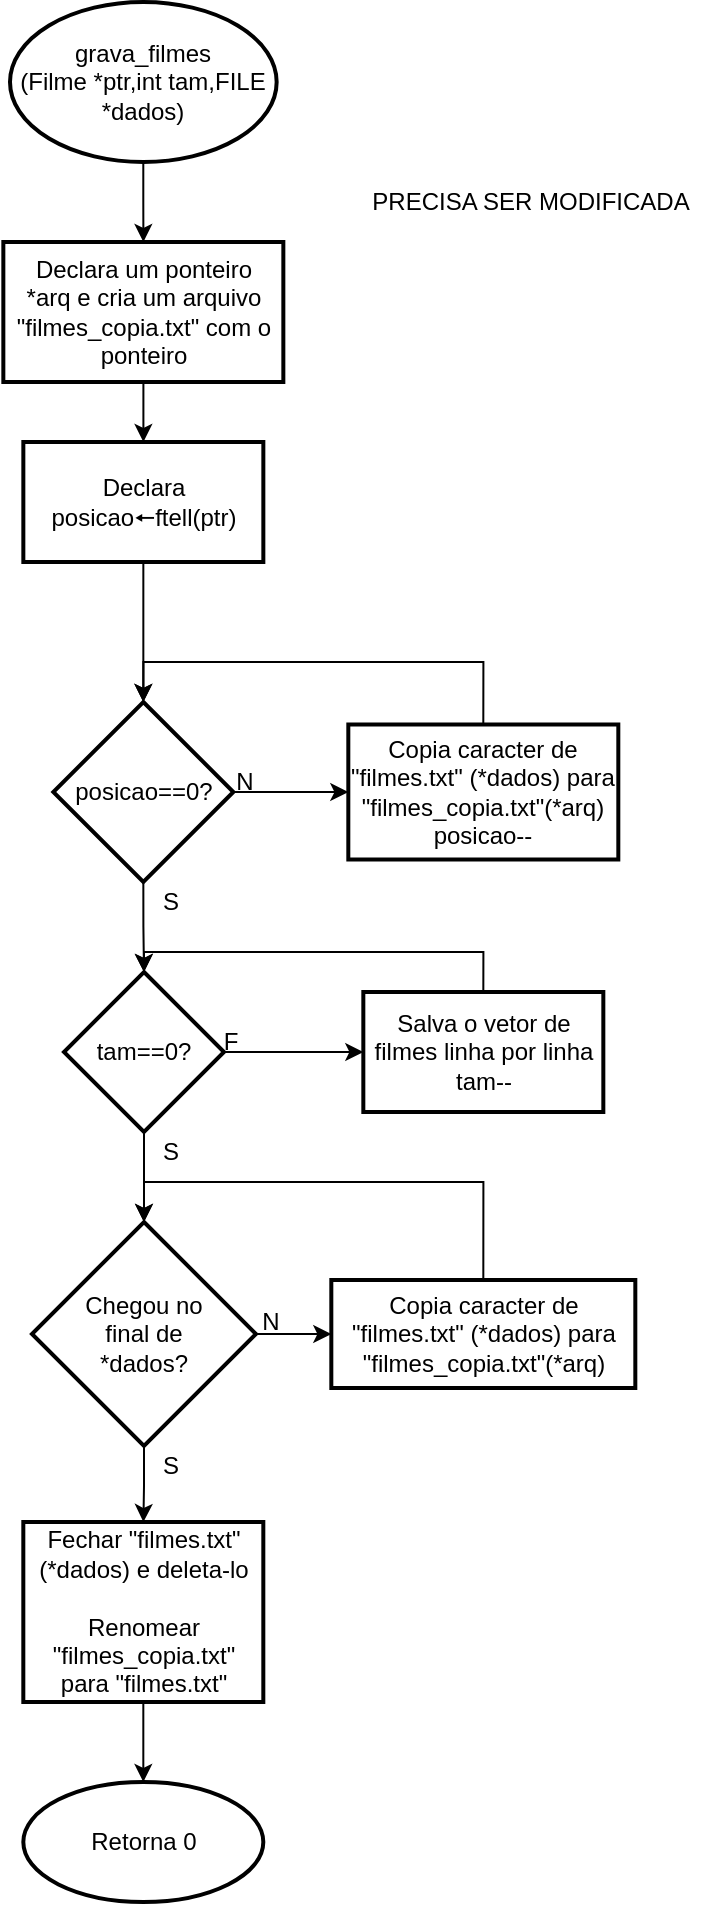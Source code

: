 <mxfile version="16.1.2" type="device"><diagram id="mSKZEvpQcY-o4UJTQBTM" name="Página-1"><mxGraphModel dx="1102" dy="553" grid="1" gridSize="10" guides="1" tooltips="1" connect="1" arrows="1" fold="1" page="1" pageScale="1" pageWidth="827" pageHeight="1169" math="0" shadow="0"><root><mxCell id="0"/><mxCell id="1" parent="0"/><mxCell id="dNWGIJvHqVUyf6Vo1CNz-11" value="" style="edgeStyle=orthogonalEdgeStyle;rounded=0;orthogonalLoop=1;jettySize=auto;html=1;" parent="1" source="dNWGIJvHqVUyf6Vo1CNz-1" target="dNWGIJvHqVUyf6Vo1CNz-10" edge="1"><mxGeometry relative="1" as="geometry"/></mxCell><mxCell id="dNWGIJvHqVUyf6Vo1CNz-1" value="grava_filmes&lt;br&gt;(Filme *ptr,int tam,FILE *dados)" style="strokeWidth=2;html=1;shape=mxgraph.flowchart.start_1;whiteSpace=wrap;" parent="1" vertex="1"><mxGeometry x="30" y="20" width="133.33" height="80" as="geometry"/></mxCell><mxCell id="dNWGIJvHqVUyf6Vo1CNz-9" value="" style="edgeStyle=orthogonalEdgeStyle;rounded=0;orthogonalLoop=1;jettySize=auto;html=1;" parent="1" source="dNWGIJvHqVUyf6Vo1CNz-6" target="dNWGIJvHqVUyf6Vo1CNz-8" edge="1"><mxGeometry relative="1" as="geometry"/></mxCell><mxCell id="dNWGIJvHqVUyf6Vo1CNz-27" value="" style="edgeStyle=orthogonalEdgeStyle;rounded=0;orthogonalLoop=1;jettySize=auto;html=1;" parent="1" source="dNWGIJvHqVUyf6Vo1CNz-6" target="dNWGIJvHqVUyf6Vo1CNz-26" edge="1"><mxGeometry relative="1" as="geometry"/></mxCell><mxCell id="dNWGIJvHqVUyf6Vo1CNz-6" value="tam==0?" style="rhombus;whiteSpace=wrap;html=1;strokeWidth=2;" parent="1" vertex="1"><mxGeometry x="56.995" y="505" width="80" height="80" as="geometry"/></mxCell><mxCell id="dNWGIJvHqVUyf6Vo1CNz-25" style="edgeStyle=orthogonalEdgeStyle;rounded=0;orthogonalLoop=1;jettySize=auto;html=1;exitX=0.5;exitY=0;exitDx=0;exitDy=0;entryX=0.5;entryY=0;entryDx=0;entryDy=0;" parent="1" source="dNWGIJvHqVUyf6Vo1CNz-8" target="dNWGIJvHqVUyf6Vo1CNz-6" edge="1"><mxGeometry relative="1" as="geometry"/></mxCell><mxCell id="dNWGIJvHqVUyf6Vo1CNz-8" value="Salva o vetor de filmes linha por linha&lt;br&gt;tam--" style="whiteSpace=wrap;html=1;strokeWidth=2;" parent="1" vertex="1"><mxGeometry x="206.665" y="515" width="120" height="60" as="geometry"/></mxCell><mxCell id="dNWGIJvHqVUyf6Vo1CNz-13" value="" style="edgeStyle=orthogonalEdgeStyle;rounded=0;orthogonalLoop=1;jettySize=auto;html=1;" parent="1" source="dNWGIJvHqVUyf6Vo1CNz-10" target="dNWGIJvHqVUyf6Vo1CNz-12" edge="1"><mxGeometry relative="1" as="geometry"/></mxCell><mxCell id="dNWGIJvHqVUyf6Vo1CNz-10" value="Declara um ponteiro&lt;br&gt;*arq e cria um arquivo &quot;filmes_copia.txt&quot; com o ponteiro" style="whiteSpace=wrap;html=1;strokeWidth=2;" parent="1" vertex="1"><mxGeometry x="26.67" y="140" width="140" height="70" as="geometry"/></mxCell><mxCell id="dNWGIJvHqVUyf6Vo1CNz-17" value="" style="edgeStyle=orthogonalEdgeStyle;rounded=0;orthogonalLoop=1;jettySize=auto;html=1;" parent="1" source="dNWGIJvHqVUyf6Vo1CNz-12" target="dNWGIJvHqVUyf6Vo1CNz-16" edge="1"><mxGeometry relative="1" as="geometry"/></mxCell><mxCell id="dNWGIJvHqVUyf6Vo1CNz-12" value="Declara&lt;br&gt;posicao🠔ftell(ptr)" style="whiteSpace=wrap;html=1;strokeWidth=2;" parent="1" vertex="1"><mxGeometry x="36.67" y="240" width="120" height="60" as="geometry"/></mxCell><mxCell id="dNWGIJvHqVUyf6Vo1CNz-19" value="" style="edgeStyle=orthogonalEdgeStyle;rounded=0;orthogonalLoop=1;jettySize=auto;html=1;" parent="1" source="dNWGIJvHqVUyf6Vo1CNz-16" target="dNWGIJvHqVUyf6Vo1CNz-18" edge="1"><mxGeometry relative="1" as="geometry"/></mxCell><mxCell id="dNWGIJvHqVUyf6Vo1CNz-23" style="edgeStyle=orthogonalEdgeStyle;rounded=0;orthogonalLoop=1;jettySize=auto;html=1;exitX=0.5;exitY=1;exitDx=0;exitDy=0;entryX=0.5;entryY=0;entryDx=0;entryDy=0;" parent="1" source="dNWGIJvHqVUyf6Vo1CNz-16" target="dNWGIJvHqVUyf6Vo1CNz-6" edge="1"><mxGeometry relative="1" as="geometry"/></mxCell><mxCell id="dNWGIJvHqVUyf6Vo1CNz-16" value="posicao==0?" style="rhombus;whiteSpace=wrap;html=1;strokeWidth=2;" parent="1" vertex="1"><mxGeometry x="51.67" y="370" width="90" height="90" as="geometry"/></mxCell><mxCell id="dNWGIJvHqVUyf6Vo1CNz-21" style="edgeStyle=orthogonalEdgeStyle;rounded=0;orthogonalLoop=1;jettySize=auto;html=1;exitX=0.5;exitY=0;exitDx=0;exitDy=0;entryX=0.5;entryY=0;entryDx=0;entryDy=0;" parent="1" source="dNWGIJvHqVUyf6Vo1CNz-18" target="dNWGIJvHqVUyf6Vo1CNz-16" edge="1"><mxGeometry relative="1" as="geometry"><Array as="points"><mxPoint x="267" y="350"/><mxPoint x="97" y="350"/></Array></mxGeometry></mxCell><mxCell id="dNWGIJvHqVUyf6Vo1CNz-18" value="Copia caracter de &quot;filmes.txt&quot; (*dados) para &quot;filmes_copia.txt&quot;(*arq)&lt;br&gt;posicao--" style="whiteSpace=wrap;html=1;strokeWidth=2;" parent="1" vertex="1"><mxGeometry x="199.16" y="381.25" width="135" height="67.5" as="geometry"/></mxCell><mxCell id="dNWGIJvHqVUyf6Vo1CNz-22" value="N" style="text;html=1;align=center;verticalAlign=middle;resizable=0;points=[];autosize=1;strokeColor=none;fillColor=none;" parent="1" vertex="1"><mxGeometry x="136.67" y="400" width="20" height="20" as="geometry"/></mxCell><mxCell id="dNWGIJvHqVUyf6Vo1CNz-24" value="F" style="text;html=1;align=center;verticalAlign=middle;resizable=0;points=[];autosize=1;strokeColor=none;fillColor=none;" parent="1" vertex="1"><mxGeometry x="130" y="530" width="20" height="20" as="geometry"/></mxCell><mxCell id="dNWGIJvHqVUyf6Vo1CNz-29" value="" style="edgeStyle=orthogonalEdgeStyle;rounded=0;orthogonalLoop=1;jettySize=auto;html=1;" parent="1" source="dNWGIJvHqVUyf6Vo1CNz-26" target="dNWGIJvHqVUyf6Vo1CNz-28" edge="1"><mxGeometry relative="1" as="geometry"/></mxCell><mxCell id="dNWGIJvHqVUyf6Vo1CNz-35" value="" style="edgeStyle=orthogonalEdgeStyle;rounded=0;orthogonalLoop=1;jettySize=auto;html=1;" parent="1" source="dNWGIJvHqVUyf6Vo1CNz-26" target="dNWGIJvHqVUyf6Vo1CNz-34" edge="1"><mxGeometry relative="1" as="geometry"/></mxCell><mxCell id="dNWGIJvHqVUyf6Vo1CNz-26" value="Chegou no &lt;br&gt;final de &lt;br&gt;*dados?" style="rhombus;whiteSpace=wrap;html=1;strokeWidth=2;" parent="1" vertex="1"><mxGeometry x="40.99" y="630" width="112" height="112" as="geometry"/></mxCell><mxCell id="dNWGIJvHqVUyf6Vo1CNz-30" style="edgeStyle=orthogonalEdgeStyle;rounded=0;orthogonalLoop=1;jettySize=auto;html=1;exitX=0.5;exitY=0;exitDx=0;exitDy=0;entryX=0.5;entryY=0;entryDx=0;entryDy=0;" parent="1" source="dNWGIJvHqVUyf6Vo1CNz-28" target="dNWGIJvHqVUyf6Vo1CNz-26" edge="1"><mxGeometry relative="1" as="geometry"><Array as="points"><mxPoint x="267" y="610"/><mxPoint x="97" y="610"/></Array></mxGeometry></mxCell><mxCell id="dNWGIJvHqVUyf6Vo1CNz-28" value="Copia caracter de &quot;filmes.txt&quot; (*dados) para &quot;filmes_copia.txt&quot;(*arq)" style="whiteSpace=wrap;html=1;strokeWidth=2;" parent="1" vertex="1"><mxGeometry x="190.66" y="659" width="152" height="54" as="geometry"/></mxCell><mxCell id="dNWGIJvHqVUyf6Vo1CNz-31" value="S" style="text;html=1;align=center;verticalAlign=middle;resizable=0;points=[];autosize=1;strokeColor=none;fillColor=none;" parent="1" vertex="1"><mxGeometry x="100" y="585" width="20" height="20" as="geometry"/></mxCell><mxCell id="dNWGIJvHqVUyf6Vo1CNz-32" value="S" style="text;html=1;align=center;verticalAlign=middle;resizable=0;points=[];autosize=1;strokeColor=none;fillColor=none;" parent="1" vertex="1"><mxGeometry x="100" y="460" width="20" height="20" as="geometry"/></mxCell><mxCell id="dNWGIJvHqVUyf6Vo1CNz-33" value="N" style="text;html=1;align=center;verticalAlign=middle;resizable=0;points=[];autosize=1;strokeColor=none;fillColor=none;" parent="1" vertex="1"><mxGeometry x="150" y="670" width="20" height="20" as="geometry"/></mxCell><mxCell id="dNWGIJvHqVUyf6Vo1CNz-37" value="" style="edgeStyle=orthogonalEdgeStyle;rounded=0;orthogonalLoop=1;jettySize=auto;html=1;" parent="1" source="dNWGIJvHqVUyf6Vo1CNz-34" target="dNWGIJvHqVUyf6Vo1CNz-36" edge="1"><mxGeometry relative="1" as="geometry"/></mxCell><mxCell id="dNWGIJvHqVUyf6Vo1CNz-34" value="Fechar &quot;filmes.txt&quot;(*dados) e deleta-lo&lt;br&gt;&lt;br&gt;Renomear&lt;br&gt;&quot;filmes_copia.txt&quot; para &quot;filmes.txt&quot;" style="whiteSpace=wrap;html=1;strokeWidth=2;" parent="1" vertex="1"><mxGeometry x="36.66" y="780" width="120" height="90" as="geometry"/></mxCell><mxCell id="dNWGIJvHqVUyf6Vo1CNz-36" value="Retorna 0" style="ellipse;whiteSpace=wrap;html=1;strokeWidth=2;" parent="1" vertex="1"><mxGeometry x="36.66" y="910" width="120" height="60" as="geometry"/></mxCell><mxCell id="dNWGIJvHqVUyf6Vo1CNz-38" value="S" style="text;html=1;align=center;verticalAlign=middle;resizable=0;points=[];autosize=1;strokeColor=none;fillColor=none;" parent="1" vertex="1"><mxGeometry x="100" y="742" width="20" height="20" as="geometry"/></mxCell><mxCell id="iVLH8P83h7nPsrUsRVzq-1" value="PRECISA SER MODIFICADA&lt;br&gt;" style="text;html=1;align=center;verticalAlign=middle;resizable=0;points=[];autosize=1;strokeColor=none;fillColor=none;" vertex="1" parent="1"><mxGeometry x="205" y="110" width="170" height="20" as="geometry"/></mxCell></root></mxGraphModel></diagram></mxfile>